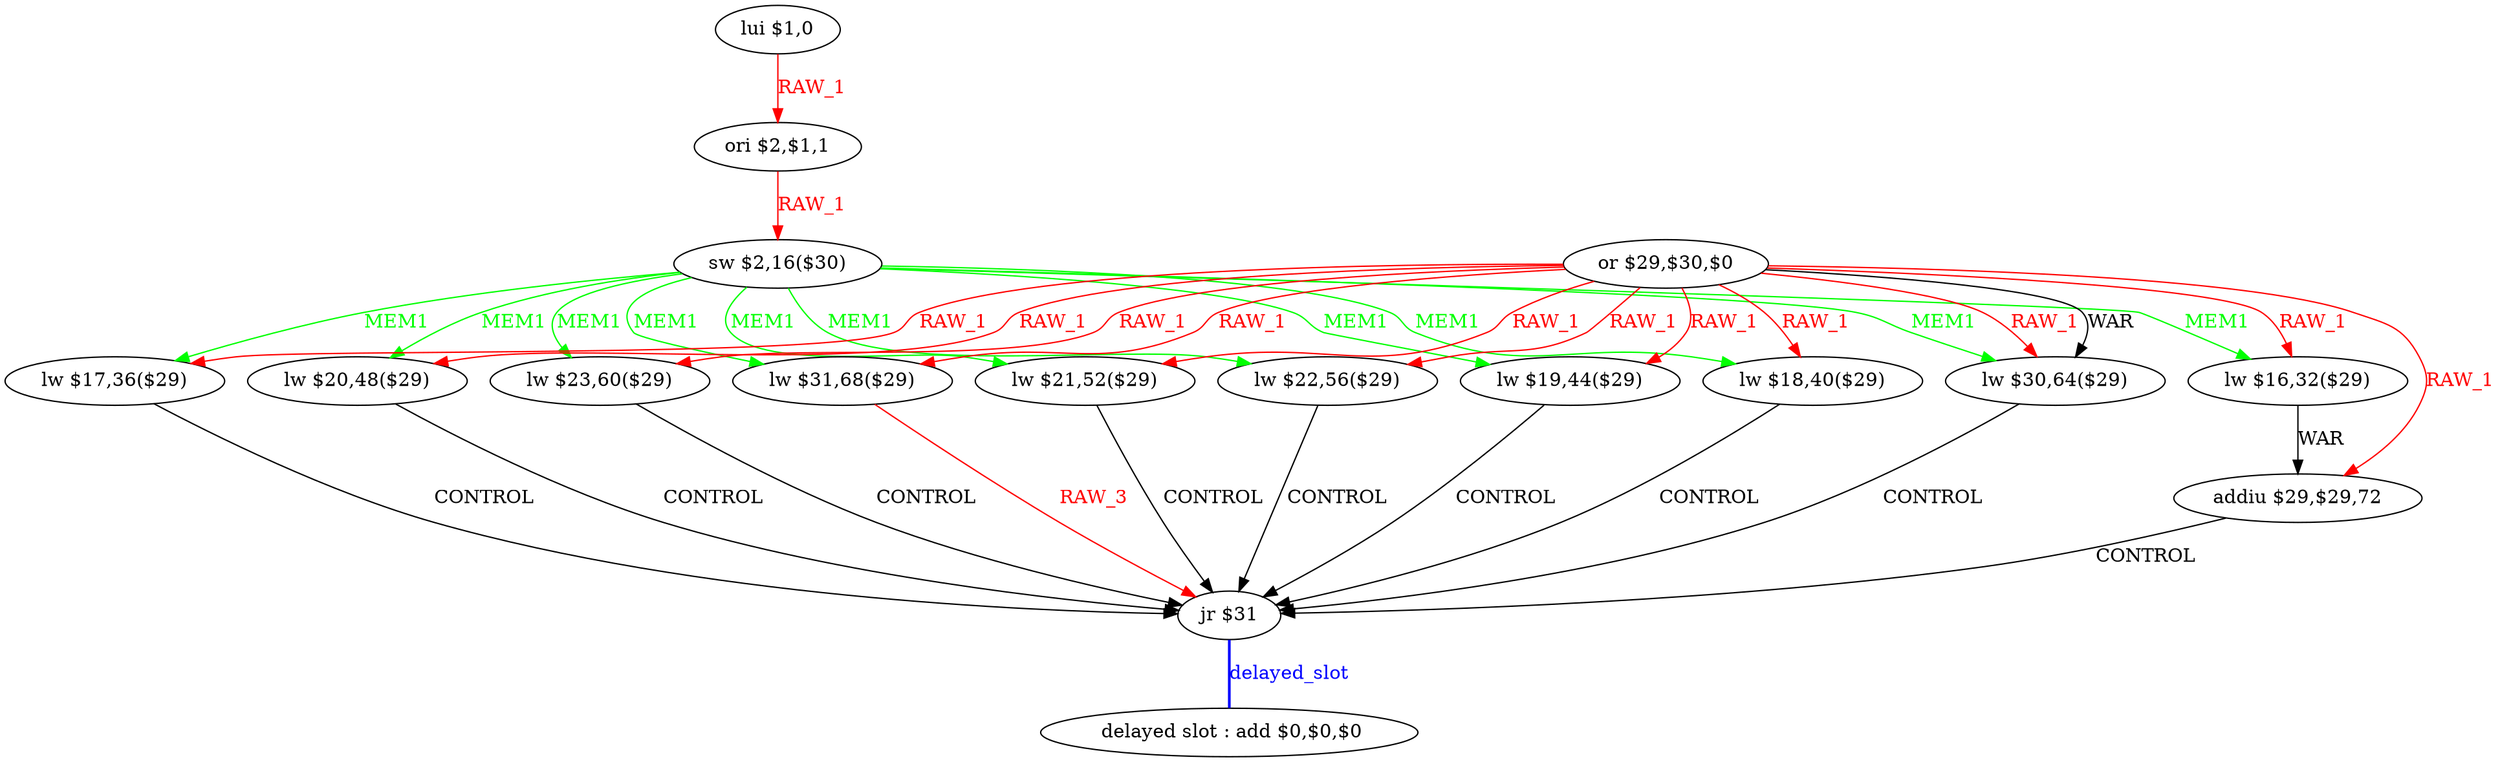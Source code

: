 digraph G1 {
node [shape = ellipse];
i16 [label = " delayed slot : add $0,$0,$0"] ;
i15 ->  i16 [style = bold, dir= none, fontcolor = blue, color = blue, label= "delayed_slot"];
i15 [label = "jr $31"] ;
i0 [label = "lui $1,0"] ;
i0 ->  i1 [color = red, fontcolor = red, label= "RAW_1"];
i1 [label = "ori $2,$1,1"] ;
i1 ->  i2 [color = red, fontcolor = red, label= "RAW_1"];
i2 [label = "sw $2,16($30)"] ;
i2 ->  i13 [color = green, fontcolor = green, label= "MEM1"];
i2 ->  i12 [color = green, fontcolor = green, label= "MEM1"];
i2 ->  i11 [color = green, fontcolor = green, label= "MEM1"];
i2 ->  i10 [color = green, fontcolor = green, label= "MEM1"];
i2 ->  i9 [color = green, fontcolor = green, label= "MEM1"];
i2 ->  i8 [color = green, fontcolor = green, label= "MEM1"];
i2 ->  i7 [color = green, fontcolor = green, label= "MEM1"];
i2 ->  i6 [color = green, fontcolor = green, label= "MEM1"];
i2 ->  i5 [color = green, fontcolor = green, label= "MEM1"];
i2 ->  i4 [color = green, fontcolor = green, label= "MEM1"];
i13 [label = "lw $16,32($29)"] ;
i13 ->  i14 [label= "WAR"];
i14 [label = "addiu $29,$29,72"] ;
i14 ->  i15 [label= "CONTROL"];
i12 [label = "lw $17,36($29)"] ;
i12 ->  i15 [label= "CONTROL"];
i11 [label = "lw $18,40($29)"] ;
i11 ->  i15 [label= "CONTROL"];
i10 [label = "lw $19,44($29)"] ;
i10 ->  i15 [label= "CONTROL"];
i9 [label = "lw $20,48($29)"] ;
i9 ->  i15 [label= "CONTROL"];
i8 [label = "lw $21,52($29)"] ;
i8 ->  i15 [label= "CONTROL"];
i7 [label = "lw $22,56($29)"] ;
i7 ->  i15 [label= "CONTROL"];
i6 [label = "lw $23,60($29)"] ;
i6 ->  i15 [label= "CONTROL"];
i5 [label = "lw $30,64($29)"] ;
i5 ->  i15 [label= "CONTROL"];
i4 [label = "lw $31,68($29)"] ;
i4 ->  i15 [color = red, fontcolor = red, label= "RAW_3"];
i3 [label = "or $29,$30,$0"] ;
i3 ->  i14 [color = red, fontcolor = red, label= "RAW_1"];
i3 ->  i13 [color = red, fontcolor = red, label= "RAW_1"];
i3 ->  i12 [color = red, fontcolor = red, label= "RAW_1"];
i3 ->  i11 [color = red, fontcolor = red, label= "RAW_1"];
i3 ->  i10 [color = red, fontcolor = red, label= "RAW_1"];
i3 ->  i9 [color = red, fontcolor = red, label= "RAW_1"];
i3 ->  i8 [color = red, fontcolor = red, label= "RAW_1"];
i3 ->  i7 [color = red, fontcolor = red, label= "RAW_1"];
i3 ->  i6 [color = red, fontcolor = red, label= "RAW_1"];
i3 ->  i5 [color = red, fontcolor = red, label= "RAW_1"];
i3 ->  i5 [label= "WAR"];
i3 ->  i4 [color = red, fontcolor = red, label= "RAW_1"];
}
